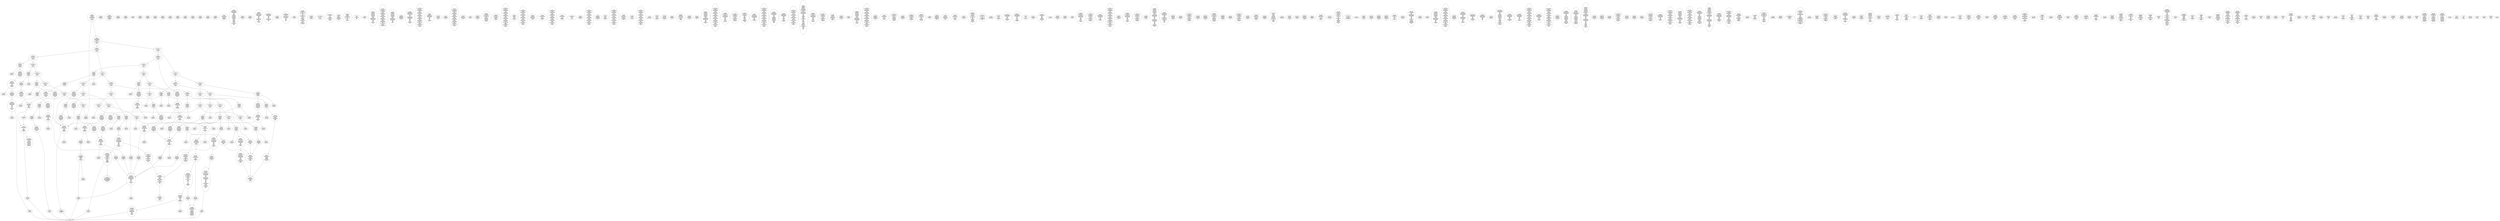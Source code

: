 /* Generated by GvGen v.1.0 (https://www.github.com/stricaud/gvgen) */

digraph G {
compound=true;
   node1 [label="[anywhere]"];
   node2 [label="# 0x0
PUSHX Data
PUSHX Data
MSTORE
PUSHX LogicData
CALLDATASIZE
LT
PUSHX Data
JUMPI
"];
   node3 [label="# 0xd
PUSHX Data
CALLDATALOAD
PUSHX BitData
SHR
PUSHX LogicData
GT
PUSHX Data
JUMPI
"];
   node4 [label="# 0x1e
PUSHX LogicData
GT
PUSHX Data
JUMPI
"];
   node5 [label="# 0x29
PUSHX LogicData
GT
PUSHX Data
JUMPI
"];
   node6 [label="# 0x34
PUSHX LogicData
EQ
PUSHX Data
JUMPI
"];
   node7 [label="# 0x3f
PUSHX LogicData
EQ
PUSHX Data
JUMPI
"];
   node8 [label="# 0x4a
PUSHX LogicData
EQ
PUSHX Data
JUMPI
"];
   node9 [label="# 0x55
PUSHX LogicData
EQ
PUSHX Data
JUMPI
"];
   node10 [label="# 0x60
PUSHX Data
REVERT
"];
   node11 [label="# 0x64
JUMPDEST
PUSHX LogicData
EQ
PUSHX Data
JUMPI
"];
   node12 [label="# 0x70
PUSHX LogicData
EQ
PUSHX Data
JUMPI
"];
   node13 [label="# 0x7b
PUSHX LogicData
EQ
PUSHX Data
JUMPI
"];
   node14 [label="# 0x86
PUSHX Data
REVERT
"];
   node15 [label="# 0x8a
JUMPDEST
PUSHX LogicData
GT
PUSHX Data
JUMPI
"];
   node16 [label="# 0x96
PUSHX LogicData
EQ
PUSHX Data
JUMPI
"];
   node17 [label="# 0xa1
PUSHX LogicData
EQ
PUSHX Data
JUMPI
"];
   node18 [label="# 0xac
PUSHX LogicData
EQ
PUSHX Data
JUMPI
"];
   node19 [label="# 0xb7
PUSHX LogicData
EQ
PUSHX Data
JUMPI
"];
   node20 [label="# 0xc2
PUSHX Data
REVERT
"];
   node21 [label="# 0xc6
JUMPDEST
PUSHX LogicData
EQ
PUSHX Data
JUMPI
"];
   node22 [label="# 0xd2
PUSHX LogicData
EQ
PUSHX Data
JUMPI
"];
   node23 [label="# 0xdd
PUSHX LogicData
EQ
PUSHX Data
JUMPI
"];
   node24 [label="# 0xe8
PUSHX Data
REVERT
"];
   node25 [label="# 0xec
JUMPDEST
PUSHX LogicData
GT
PUSHX Data
JUMPI
"];
   node26 [label="# 0xf8
PUSHX LogicData
GT
PUSHX Data
JUMPI
"];
   node27 [label="# 0x103
PUSHX LogicData
EQ
PUSHX Data
JUMPI
"];
   node28 [label="# 0x10e
PUSHX LogicData
EQ
PUSHX Data
JUMPI
"];
   node29 [label="# 0x119
PUSHX LogicData
EQ
PUSHX Data
JUMPI
"];
   node30 [label="# 0x124
PUSHX LogicData
EQ
PUSHX Data
JUMPI
"];
   node31 [label="# 0x12f
PUSHX Data
REVERT
"];
   node32 [label="# 0x133
JUMPDEST
PUSHX LogicData
EQ
PUSHX Data
JUMPI
"];
   node33 [label="# 0x13f
PUSHX LogicData
EQ
PUSHX Data
JUMPI
"];
   node34 [label="# 0x14a
PUSHX LogicData
EQ
PUSHX Data
JUMPI
"];
   node35 [label="# 0x155
PUSHX Data
REVERT
"];
   node36 [label="# 0x159
JUMPDEST
PUSHX LogicData
EQ
PUSHX Data
JUMPI
"];
   node37 [label="# 0x165
PUSHX LogicData
EQ
PUSHX Data
JUMPI
"];
   node38 [label="# 0x170
PUSHX LogicData
EQ
PUSHX Data
JUMPI
"];
   node39 [label="# 0x17b
PUSHX LogicData
EQ
PUSHX Data
JUMPI
"];
   node40 [label="# 0x186
PUSHX LogicData
EQ
PUSHX Data
JUMPI
"];
   node41 [label="# 0x191
PUSHX LogicData
EQ
PUSHX Data
JUMPI
"];
   node42 [label="# 0x19c
JUMPDEST
PUSHX Data
REVERT
"];
   node43 [label="# 0x1a1
JUMPDEST
CALLVALUE
ISZERO
PUSHX Data
JUMPI
"];
   node44 [label="# 0x1a9
PUSHX Data
REVERT
"];
   node45 [label="# 0x1ad
JUMPDEST
PUSHX Data
PUSHX Data
CALLDATASIZE
PUSHX Data
PUSHX Data
JUMP
"];
   node46 [label="# 0x1bc
JUMPDEST
PUSHX Data
JUMP
"];
   node47 [label="# 0x1c1
JUMPDEST
PUSHX MemData
MLOAD
ISZERO
ISZERO
MSTORE
PUSHX ArithData
ADD
"];
   node48 [label="# 0x1cd
JUMPDEST
PUSHX MemData
MLOAD
SUB
RETURN
"];
   node49 [label="# 0x1d6
JUMPDEST
CALLVALUE
ISZERO
PUSHX Data
JUMPI
"];
   node50 [label="# 0x1de
PUSHX Data
REVERT
"];
   node51 [label="# 0x1e2
JUMPDEST
PUSHX Data
PUSHX Data
JUMP
"];
   node52 [label="# 0x1eb
JUMPDEST
PUSHX MemData
MLOAD
PUSHX Data
PUSHX Data
JUMP
"];
   node53 [label="# 0x1f8
JUMPDEST
CALLVALUE
ISZERO
PUSHX Data
JUMPI
"];
   node54 [label="# 0x200
PUSHX Data
REVERT
"];
   node55 [label="# 0x204
JUMPDEST
PUSHX Data
PUSHX Data
CALLDATASIZE
PUSHX Data
PUSHX Data
JUMP
"];
   node56 [label="# 0x213
JUMPDEST
PUSHX Data
JUMP
"];
   node57 [label="# 0x218
JUMPDEST
PUSHX MemData
MLOAD
PUSHX ArithData
PUSHX BitData
PUSHX BitData
SHL
SUB
AND
MSTORE
PUSHX ArithData
ADD
PUSHX Data
JUMP
"];
   node58 [label="# 0x230
JUMPDEST
CALLVALUE
ISZERO
PUSHX Data
JUMPI
"];
   node59 [label="# 0x238
PUSHX Data
REVERT
"];
   node60 [label="# 0x23c
JUMPDEST
PUSHX Data
PUSHX Data
CALLDATASIZE
PUSHX Data
PUSHX Data
JUMP
"];
   node61 [label="# 0x24b
JUMPDEST
PUSHX Data
JUMP
"];
   node62 [label="# 0x250
JUMPDEST
STOP
"];
   node63 [label="# 0x252
JUMPDEST
CALLVALUE
ISZERO
PUSHX Data
JUMPI
"];
   node64 [label="# 0x25a
PUSHX Data
REVERT
"];
   node65 [label="# 0x25e
JUMPDEST
PUSHX Data
PUSHX Data
JUMP
"];
   node66 [label="# 0x267
JUMPDEST
PUSHX MemData
MLOAD
MSTORE
PUSHX ArithData
ADD
PUSHX Data
JUMP
"];
   node67 [label="# 0x275
JUMPDEST
CALLVALUE
ISZERO
PUSHX Data
JUMPI
"];
   node68 [label="# 0x27d
PUSHX Data
REVERT
"];
   node69 [label="# 0x281
JUMPDEST
PUSHX Data
PUSHX Data
CALLDATASIZE
PUSHX Data
PUSHX Data
JUMP
"];
   node70 [label="# 0x290
JUMPDEST
PUSHX Data
JUMP
"];
   node71 [label="# 0x295
JUMPDEST
CALLVALUE
ISZERO
PUSHX Data
JUMPI
"];
   node72 [label="# 0x29d
PUSHX Data
REVERT
"];
   node73 [label="# 0x2a1
JUMPDEST
PUSHX Data
PUSHX StorData
SLOAD
JUMP
"];
   node74 [label="# 0x2ab
JUMPDEST
CALLVALUE
ISZERO
PUSHX Data
JUMPI
"];
   node75 [label="# 0x2b3
PUSHX Data
REVERT
"];
   node76 [label="# 0x2b7
JUMPDEST
PUSHX Data
PUSHX Data
JUMP
"];
   node77 [label="# 0x2c0
JUMPDEST
CALLVALUE
ISZERO
PUSHX Data
JUMPI
"];
   node78 [label="# 0x2c8
PUSHX Data
REVERT
"];
   node79 [label="# 0x2cc
JUMPDEST
PUSHX Data
PUSHX Data
CALLDATASIZE
PUSHX Data
PUSHX Data
JUMP
"];
   node80 [label="# 0x2db
JUMPDEST
PUSHX Data
JUMP
"];
   node81 [label="# 0x2e0
JUMPDEST
PUSHX Data
PUSHX Data
CALLDATASIZE
PUSHX Data
PUSHX Data
JUMP
"];
   node82 [label="# 0x2ee
JUMPDEST
PUSHX Data
JUMP
"];
   node83 [label="# 0x2f3
JUMPDEST
CALLVALUE
ISZERO
PUSHX Data
JUMPI
"];
   node84 [label="# 0x2fb
PUSHX Data
REVERT
"];
   node85 [label="# 0x2ff
JUMPDEST
PUSHX Data
PUSHX Data
CALLDATASIZE
PUSHX Data
PUSHX Data
JUMP
"];
   node86 [label="# 0x30e
JUMPDEST
PUSHX Data
JUMP
"];
   node87 [label="# 0x313
JUMPDEST
PUSHX Data
PUSHX Data
CALLDATASIZE
PUSHX Data
PUSHX Data
JUMP
"];
   node88 [label="# 0x321
JUMPDEST
PUSHX Data
JUMP
"];
   node89 [label="# 0x326
JUMPDEST
CALLVALUE
ISZERO
PUSHX Data
JUMPI
"];
   node90 [label="# 0x32e
PUSHX Data
REVERT
"];
   node91 [label="# 0x332
JUMPDEST
PUSHX Data
PUSHX StorData
SLOAD
JUMP
"];
   node92 [label="# 0x33c
JUMPDEST
CALLVALUE
ISZERO
PUSHX Data
JUMPI
"];
   node93 [label="# 0x344
PUSHX Data
REVERT
"];
   node94 [label="# 0x348
JUMPDEST
PUSHX Data
PUSHX Data
CALLDATASIZE
PUSHX Data
PUSHX Data
JUMP
"];
   node95 [label="# 0x357
JUMPDEST
PUSHX Data
JUMP
"];
   node96 [label="# 0x35c
JUMPDEST
CALLVALUE
ISZERO
PUSHX Data
JUMPI
"];
   node97 [label="# 0x364
PUSHX Data
REVERT
"];
   node98 [label="# 0x368
JUMPDEST
PUSHX Data
PUSHX Data
JUMP
"];
   node99 [label="# 0x371
JUMPDEST
CALLVALUE
ISZERO
PUSHX Data
JUMPI
"];
   node100 [label="# 0x379
PUSHX Data
REVERT
"];
   node101 [label="# 0x37d
JUMPDEST
PUSHX StorData
SLOAD
PUSHX ArithData
PUSHX BitData
PUSHX BitData
SHL
SUB
AND
PUSHX Data
JUMP
"];
   node102 [label="# 0x38f
JUMPDEST
CALLVALUE
ISZERO
PUSHX Data
JUMPI
"];
   node103 [label="# 0x397
PUSHX Data
REVERT
"];
   node104 [label="# 0x39b
JUMPDEST
PUSHX Data
PUSHX Data
JUMP
"];
   node105 [label="# 0x3a4
JUMPDEST
CALLVALUE
ISZERO
PUSHX Data
JUMPI
"];
   node106 [label="# 0x3ac
PUSHX Data
REVERT
"];
   node107 [label="# 0x3b0
JUMPDEST
PUSHX Data
PUSHX Data
CALLDATASIZE
PUSHX Data
PUSHX Data
JUMP
"];
   node108 [label="# 0x3bf
JUMPDEST
PUSHX Data
JUMP
"];
   node109 [label="# 0x3c4
JUMPDEST
PUSHX Data
PUSHX Data
CALLDATASIZE
PUSHX Data
PUSHX Data
JUMP
"];
   node110 [label="# 0x3d2
JUMPDEST
PUSHX Data
JUMP
"];
   node111 [label="# 0x3d7
JUMPDEST
CALLVALUE
ISZERO
PUSHX Data
JUMPI
"];
   node112 [label="# 0x3df
PUSHX Data
REVERT
"];
   node113 [label="# 0x3e3
JUMPDEST
PUSHX Data
PUSHX Data
CALLDATASIZE
PUSHX Data
PUSHX Data
JUMP
"];
   node114 [label="# 0x3f2
JUMPDEST
PUSHX Data
JUMP
"];
   node115 [label="# 0x3f7
JUMPDEST
CALLVALUE
ISZERO
PUSHX Data
JUMPI
"];
   node116 [label="# 0x3ff
PUSHX Data
REVERT
"];
   node117 [label="# 0x403
JUMPDEST
PUSHX Data
PUSHX Data
CALLDATASIZE
PUSHX Data
PUSHX Data
JUMP
"];
   node118 [label="# 0x412
JUMPDEST
PUSHX Data
JUMP
"];
   node119 [label="# 0x417
JUMPDEST
CALLVALUE
ISZERO
PUSHX Data
JUMPI
"];
   node120 [label="# 0x41f
PUSHX Data
REVERT
"];
   node121 [label="# 0x423
JUMPDEST
PUSHX StorData
SLOAD
PUSHX Data
PUSHX BitData
AND
JUMP
"];
   node122 [label="# 0x431
JUMPDEST
CALLVALUE
ISZERO
PUSHX Data
JUMPI
"];
   node123 [label="# 0x439
PUSHX Data
REVERT
"];
   node124 [label="# 0x43d
JUMPDEST
PUSHX Data
PUSHX Data
CALLDATASIZE
PUSHX Data
PUSHX Data
JUMP
"];
   node125 [label="# 0x44c
JUMPDEST
PUSHX Data
JUMP
"];
   node126 [label="# 0x451
JUMPDEST
PUSHX MemData
MLOAD
PUSHX Data
PUSHX Data
JUMP
"];
   node127 [label="# 0x45e
JUMPDEST
CALLVALUE
ISZERO
PUSHX Data
JUMPI
"];
   node128 [label="# 0x466
PUSHX Data
REVERT
"];
   node129 [label="# 0x46a
JUMPDEST
PUSHX Data
PUSHX Data
CALLDATASIZE
PUSHX Data
PUSHX Data
JUMP
"];
   node130 [label="# 0x479
JUMPDEST
PUSHX ArithData
PUSHX BitData
PUSHX BitData
SHL
SUB
AND
PUSHX Data
MSTORE
PUSHX Data
PUSHX Data
MSTORE
PUSHX Data
SHA3
AND
MSTORE
MSTORE
SHA3
SLOAD
PUSHX BitData
AND
JUMP
"];
   node131 [label="# 0x4a7
JUMPDEST
CALLVALUE
ISZERO
PUSHX Data
JUMPI
"];
   node132 [label="# 0x4af
PUSHX Data
REVERT
"];
   node133 [label="# 0x4b3
JUMPDEST
PUSHX Data
PUSHX Data
CALLDATASIZE
PUSHX Data
PUSHX Data
JUMP
"];
   node134 [label="# 0x4c2
JUMPDEST
PUSHX Data
JUMP
"];
   node135 [label="# 0x4c7
JUMPDEST
PUSHX Data
PUSHX Data
CALLDATASIZE
PUSHX Data
PUSHX Data
JUMP
"];
   node136 [label="# 0x4d5
JUMPDEST
PUSHX Data
JUMP
"];
   node137 [label="# 0x4da
JUMPDEST
CALLVALUE
ISZERO
PUSHX Data
JUMPI
"];
   node138 [label="# 0x4e2
PUSHX Data
REVERT
"];
   node139 [label="# 0x4e6
JUMPDEST
PUSHX Data
PUSHX Data
JUMP
"];
   node140 [label="# 0x4f0
JUMPDEST
PUSHX Data
PUSHX ArithData
PUSHX BitData
PUSHX BitData
SHL
SUB
NOT
AND
PUSHX BitData
PUSHX BitData
SHL
EQ
PUSHX Data
JUMPI
"];
   node141 [label="# 0x50c
PUSHX ArithData
PUSHX BitData
PUSHX BitData
SHL
SUB
NOT
AND
PUSHX BitData
PUSHX BitData
SHL
EQ
"];
   node142 [label="# 0x521
JUMPDEST
PUSHX Data
JUMPI
"];
   node143 [label="# 0x527
PUSHX BitData
PUSHX BitData
SHL
PUSHX ArithData
PUSHX BitData
PUSHX BitData
SHL
SUB
NOT
AND
EQ
"];
   node144 [label="# 0x53c
JUMPDEST
JUMP
"];
   node145 [label="# 0x542
JUMPDEST
PUSHX Data
PUSHX StorData
SLOAD
PUSHX Data
PUSHX Data
JUMP
"];
   node146 [label="# 0x551
JUMPDEST
PUSHX ArithData
ADD
PUSHX ArithData
DIV
MUL
PUSHX ArithData
ADD
PUSHX MemData
MLOAD
ADD
PUSHX Data
MSTORE
MSTORE
PUSHX ArithData
ADD
SLOAD
PUSHX Data
PUSHX Data
JUMP
"];
   node147 [label="# 0x57d
JUMPDEST
ISZERO
PUSHX Data
JUMPI
"];
   node148 [label="# 0x584
PUSHX LogicData
LT
PUSHX Data
JUMPI
"];
   node149 [label="# 0x58c
PUSHX ArithData
SLOAD
DIV
MUL
MSTORE
PUSHX ArithData
ADD
PUSHX Data
JUMP
"];
   node150 [label="# 0x59f
JUMPDEST
ADD
PUSHX Data
MSTORE
PUSHX Data
PUSHX Data
SHA3
"];
   node151 [label="# 0x5ad
JUMPDEST
SLOAD
MSTORE
PUSHX ArithData
ADD
PUSHX ArithData
ADD
GT
PUSHX Data
JUMPI
"];
   node152 [label="# 0x5c1
SUB
PUSHX BitData
AND
ADD
"];
   node153 [label="# 0x5ca
JUMPDEST
JUMP
"];
   node154 [label="# 0x5d4
JUMPDEST
PUSHX Data
MSTORE
PUSHX Data
PUSHX Data
MSTORE
PUSHX Data
SHA3
SLOAD
PUSHX ArithData
PUSHX BitData
PUSHX BitData
SHL
SUB
AND
PUSHX Data
JUMPI
"];
   node155 [label="# 0x5f1
PUSHX MemData
MLOAD
PUSHX BitData
PUSHX BitData
SHL
MSTORE
PUSHX Data
PUSHX ArithData
ADD
MSTORE
PUSHX Data
PUSHX ArithData
ADD
MSTORE
PUSHX Data
PUSHX ArithData
ADD
MSTORE
PUSHX BitData
PUSHX BitData
SHL
PUSHX ArithData
ADD
MSTORE
PUSHX ArithData
ADD
"];
   node156 [label="# 0x649
JUMPDEST
PUSHX MemData
MLOAD
SUB
REVERT
"];
   node157 [label="# 0x652
JUMPDEST
PUSHX Data
MSTORE
PUSHX Data
PUSHX Data
MSTORE
PUSHX Data
SHA3
SLOAD
PUSHX ArithData
PUSHX BitData
PUSHX BitData
SHL
SUB
AND
JUMP
"];
   node158 [label="# 0x66e
JUMPDEST
PUSHX Data
PUSHX Data
PUSHX Data
JUMP
"];
   node159 [label="# 0x679
JUMPDEST
PUSHX ArithData
PUSHX BitData
PUSHX BitData
SHL
SUB
AND
PUSHX ArithData
PUSHX BitData
PUSHX BitData
SHL
SUB
AND
EQ
ISZERO
PUSHX Data
JUMPI
"];
   node160 [label="# 0x696
PUSHX MemData
MLOAD
PUSHX BitData
PUSHX BitData
SHL
MSTORE
PUSHX Data
PUSHX ArithData
ADD
MSTORE
PUSHX Data
PUSHX ArithData
ADD
MSTORE
PUSHX Data
PUSHX ArithData
ADD
MSTORE
PUSHX BitData
PUSHX BitData
SHL
PUSHX ArithData
ADD
MSTORE
PUSHX ArithData
ADD
PUSHX Data
JUMP
"];
   node161 [label="# 0x6e7
JUMPDEST
CALLER
PUSHX ArithData
PUSHX BitData
PUSHX BitData
SHL
SUB
AND
EQ
PUSHX Data
JUMPI
"];
   node162 [label="# 0x6f9
PUSHX Data
CALLER
PUSHX Data
JUMP
"];
   node163 [label="# 0x703
JUMPDEST
PUSHX Data
JUMPI
"];
   node164 [label="# 0x708
PUSHX MemData
MLOAD
PUSHX BitData
PUSHX BitData
SHL
MSTORE
PUSHX Data
PUSHX ArithData
ADD
MSTORE
PUSHX Data
PUSHX ArithData
ADD
MSTORE
PUSHX Data
PUSHX ArithData
ADD
MSTORE
PUSHX Data
PUSHX ArithData
ADD
MSTORE
PUSHX ArithData
ADD
PUSHX Data
JUMP
"];
   node165 [label="# 0x775
JUMPDEST
PUSHX Data
PUSHX Data
JUMP
"];
   node166 [label="# 0x77f
JUMPDEST
JUMP
"];
   node167 [label="# 0x784
JUMPDEST
PUSHX Data
PUSHX Data
PUSHX StorData
SLOAD
JUMP
"];
   node168 [label="# 0x78f
JUMPDEST
JUMP
"];
   node169 [label="# 0x794
JUMPDEST
PUSHX Data
PUSHX Data
JUMP
"];
   node170 [label="# 0x79f
JUMPDEST
PUSHX StorData
SLOAD
PUSHX ArithData
PUSHX BitData
PUSHX BitData
SHL
SUB
AND
CALLER
EQ
PUSHX Data
JUMPI
"];
   node171 [label="# 0x7b2
PUSHX MemData
MLOAD
PUSHX BitData
PUSHX BitData
SHL
MSTORE
PUSHX ArithData
ADD
PUSHX Data
PUSHX Data
JUMP
"];
   node172 [label="# 0x7c9
JUMPDEST
PUSHX MemData
MLOAD
SELFBALANCE
CALLER
ISZERO
PUSHX ArithData
MUL
PUSHX Data
CALL
ISZERO
ISZERO
PUSHX Data
JUMPI
"];
   node173 [label="# 0x7ef
RETURNDATASIZE
PUSHX Data
RETURNDATACOPY
RETURNDATASIZE
PUSHX Data
REVERT
"];
   node174 [label="# 0x7f8
JUMPDEST
JUMP
"];
   node175 [label="# 0x7fc
JUMPDEST
PUSHX Data
PUSHX MemData
MLOAD
PUSHX ArithData
ADD
PUSHX Data
MSTORE
PUSHX Data
MSTORE
PUSHX Data
JUMP
"];
   node176 [label="# 0x817
JUMPDEST
PUSHX StorData
SLOAD
PUSHX BitData
AND
PUSHX Data
JUMPI
"];
   node177 [label="# 0x822
PUSHX MemData
MLOAD
PUSHX BitData
PUSHX BitData
SHL
MSTORE
PUSHX Data
PUSHX ArithData
ADD
MSTORE
PUSHX Data
PUSHX ArithData
ADD
MSTORE
PUSHX Data
PUSHX ArithData
ADD
MSTORE
PUSHX BitData
PUSHX BitData
SHL
PUSHX ArithData
ADD
MSTORE
PUSHX ArithData
ADD
PUSHX Data
JUMP
"];
   node178 [label="# 0x87b
JUMPDEST
ORIGIN
CALLER
EQ
PUSHX Data
JUMPI
"];
   node179 [label="# 0x883
PUSHX MemData
MLOAD
PUSHX BitData
PUSHX BitData
SHL
MSTORE
PUSHX Data
PUSHX ArithData
ADD
MSTORE
PUSHX Data
PUSHX ArithData
ADD
MSTORE
PUSHX Data
PUSHX ArithData
ADD
MSTORE
PUSHX ArithData
ADD
PUSHX Data
JUMP
"];
   node180 [label="# 0x8ca
JUMPDEST
PUSHX Data
PUSHX Data
PUSHX StorData
SLOAD
JUMP
"];
   node181 [label="# 0x8d5
JUMPDEST
PUSHX LogicData
GT
ISZERO
PUSHX Data
JUMPI
"];
   node182 [label="# 0x8e2
PUSHX MemData
MLOAD
PUSHX BitData
PUSHX BitData
SHL
MSTORE
PUSHX Data
PUSHX ArithData
ADD
MSTORE
PUSHX Data
PUSHX ArithData
ADD
MSTORE
PUSHX Data
PUSHX ArithData
ADD
MSTORE
PUSHX ArithData
ADD
PUSHX Data
JUMP
"];
   node183 [label="# 0x929
JUMPDEST
PUSHX LogicData
GT
ISZERO
PUSHX Data
JUMPI
"];
   node184 [label="# 0x934
PUSHX StorData
SLOAD
GT
ISZERO
"];
   node185 [label="# 0x93b
JUMPDEST
PUSHX Data
JUMPI
"];
   node186 [label="# 0x940
PUSHX MemData
MLOAD
PUSHX BitData
PUSHX BitData
SHL
MSTORE
PUSHX Data
PUSHX ArithData
ADD
MSTORE
PUSHX Data
PUSHX ArithData
ADD
MSTORE
PUSHX Data
PUSHX ArithData
ADD
MSTORE
PUSHX ArithData
ADD
PUSHX Data
JUMP
"];
   node187 [label="# 0x987
JUMPDEST
PUSHX Data
PUSHX Data
PUSHX Data
JUMP
"];
   node188 [label="# 0x994
JUMPDEST
GT
ISZERO
PUSHX Data
JUMPI
"];
   node189 [label="# 0x99b
PUSHX MemData
MLOAD
PUSHX BitData
PUSHX BitData
SHL
MSTORE
PUSHX Data
PUSHX ArithData
ADD
MSTORE
PUSHX Data
PUSHX ArithData
ADD
MSTORE
PUSHX Data
PUSHX ArithData
ADD
MSTORE
PUSHX ArithData
ADD
PUSHX Data
JUMP
"];
   node190 [label="# 0x9e2
JUMPDEST
CALLVALUE
PUSHX StorData
SLOAD
PUSHX Data
PUSHX Data
JUMP
"];
   node191 [label="# 0x9f1
JUMPDEST
EQ
PUSHX Data
JUMPI
"];
   node192 [label="# 0x9f7
PUSHX MemData
MLOAD
PUSHX BitData
PUSHX BitData
SHL
MSTORE
PUSHX Data
PUSHX ArithData
ADD
MSTORE
PUSHX Data
PUSHX ArithData
ADD
MSTORE
PUSHX Data
PUSHX ArithData
ADD
MSTORE
PUSHX ArithData
ADD
PUSHX Data
JUMP
"];
   node193 [label="# 0xa3e
JUMPDEST
PUSHX Data
"];
   node194 [label="# 0xa41
JUMPDEST
LT
ISZERO
PUSHX Data
JUMPI
"];
   node195 [label="# 0xa4a
PUSHX Data
CALLER
PUSHX Data
PUSHX Data
JUMP
"];
   node196 [label="# 0xa57
JUMPDEST
PUSHX Data
JUMP
"];
   node197 [label="# 0xa5c
JUMPDEST
PUSHX Data
PUSHX StorData
SLOAD
PUSHX ArithData
ADD
SSTORE
JUMP
"];
   node198 [label="# 0xa6a
JUMPDEST
PUSHX Data
PUSHX Data
JUMP
"];
   node199 [label="# 0xa74
JUMPDEST
PUSHX Data
JUMP
"];
   node200 [label="# 0xa7c
JUMPDEST
PUSHX Data
MSTORE
PUSHX Data
PUSHX Data
MSTORE
PUSHX Data
SHA3
SLOAD
PUSHX ArithData
PUSHX BitData
PUSHX BitData
SHL
SUB
AND
PUSHX Data
JUMPI
"];
   node201 [label="# 0xa9a
PUSHX MemData
MLOAD
PUSHX BitData
PUSHX BitData
SHL
MSTORE
PUSHX Data
PUSHX ArithData
ADD
MSTORE
PUSHX Data
PUSHX ArithData
ADD
MSTORE
PUSHX Data
PUSHX ArithData
ADD
MSTORE
PUSHX BitData
PUSHX BitData
SHL
PUSHX ArithData
ADD
MSTORE
PUSHX ArithData
ADD
PUSHX Data
JUMP
"];
   node202 [label="# 0xaf3
JUMPDEST
PUSHX StorData
SLOAD
PUSHX ArithData
PUSHX BitData
PUSHX BitData
SHL
SUB
AND
CALLER
EQ
PUSHX Data
JUMPI
"];
   node203 [label="# 0xb06
PUSHX MemData
MLOAD
PUSHX BitData
PUSHX BitData
SHL
MSTORE
PUSHX ArithData
ADD
PUSHX Data
PUSHX Data
JUMP
"];
   node204 [label="# 0xb1d
JUMPDEST
PUSHX StorData
SLOAD
PUSHX BitData
NOT
AND
ISZERO
ISZERO
OR
SSTORE
PUSHX Data
SSTORE
JUMP
"];
   node205 [label="# 0xb34
JUMPDEST
PUSHX Data
PUSHX ArithData
PUSHX BitData
PUSHX BitData
SHL
SUB
AND
PUSHX Data
JUMPI
"];
   node206 [label="# 0xb45
PUSHX MemData
MLOAD
PUSHX BitData
PUSHX BitData
SHL
MSTORE
PUSHX Data
PUSHX ArithData
ADD
MSTORE
PUSHX Data
PUSHX ArithData
ADD
MSTORE
PUSHX Data
PUSHX ArithData
ADD
MSTORE
PUSHX BitData
PUSHX BitData
SHL
PUSHX ArithData
ADD
MSTORE
PUSHX ArithData
ADD
PUSHX Data
JUMP
"];
   node207 [label="# 0xb9f
JUMPDEST
PUSHX ArithData
PUSHX BitData
PUSHX BitData
SHL
SUB
AND
PUSHX Data
MSTORE
PUSHX Data
PUSHX Data
MSTORE
PUSHX Data
SHA3
SLOAD
JUMP
"];
   node208 [label="# 0xbbb
JUMPDEST
PUSHX StorData
SLOAD
PUSHX ArithData
PUSHX BitData
PUSHX BitData
SHL
SUB
AND
CALLER
EQ
PUSHX Data
JUMPI
"];
   node209 [label="# 0xbce
PUSHX MemData
MLOAD
PUSHX BitData
PUSHX BitData
SHL
MSTORE
PUSHX ArithData
ADD
PUSHX Data
PUSHX Data
JUMP
"];
   node210 [label="# 0xbe5
JUMPDEST
PUSHX Data
PUSHX Data
PUSHX Data
JUMP
"];
   node211 [label="# 0xbef
JUMPDEST
JUMP
"];
   node212 [label="# 0xbf1
JUMPDEST
PUSHX Data
PUSHX StorData
SLOAD
PUSHX Data
PUSHX Data
JUMP
"];
   node213 [label="# 0xc00
JUMPDEST
PUSHX ArithData
PUSHX BitData
PUSHX BitData
SHL
SUB
AND
CALLER
EQ
ISZERO
PUSHX Data
JUMPI
"];
   node214 [label="# 0xc12
PUSHX MemData
MLOAD
PUSHX BitData
PUSHX BitData
SHL
MSTORE
PUSHX Data
PUSHX ArithData
ADD
MSTORE
PUSHX Data
PUSHX ArithData
ADD
MSTORE
PUSHX Data
PUSHX ArithData
ADD
MSTORE
PUSHX ArithData
ADD
PUSHX Data
JUMP
"];
   node215 [label="# 0xc59
JUMPDEST
CALLER
PUSHX Data
MSTORE
PUSHX Data
PUSHX ArithData
MSTORE
PUSHX MemData
SHA3
PUSHX ArithData
PUSHX BitData
PUSHX BitData
SHL
SUB
AND
MSTORE
MSTORE
SHA3
SLOAD
PUSHX BitData
NOT
AND
ISZERO
ISZERO
OR
SSTORE
MLOAD
MSTORE
PUSHX Data
ADD
PUSHX MemData
MLOAD
SUB
LOGX
JUMP
"];
   node216 [label="# 0xcc5
JUMPDEST
PUSHX StorData
SLOAD
PUSHX ArithData
PUSHX BitData
PUSHX BitData
SHL
SUB
AND
CALLER
EQ
PUSHX Data
JUMPI
"];
   node217 [label="# 0xcd8
PUSHX MemData
MLOAD
PUSHX BitData
PUSHX BitData
SHL
MSTORE
PUSHX ArithData
ADD
PUSHX Data
PUSHX Data
JUMP
"];
   node218 [label="# 0xcef
JUMPDEST
MLOAD
PUSHX Data
PUSHX Data
PUSHX ArithData
ADD
PUSHX Data
JUMP
"];
   node219 [label="# 0xd02
JUMPDEST
PUSHX Data
PUSHX Data
JUMP
"];
   node220 [label="# 0xd0e
JUMPDEST
JUMP
"];
   node221 [label="# 0xd14
JUMPDEST
PUSHX Data
MSTORE
PUSHX Data
PUSHX Data
MSTORE
PUSHX Data
SHA3
SLOAD
PUSHX Data
PUSHX ArithData
PUSHX BitData
PUSHX BitData
SHL
SUB
AND
PUSHX Data
JUMPI
"];
   node222 [label="# 0xd34
PUSHX MemData
MLOAD
PUSHX BitData
PUSHX BitData
SHL
MSTORE
PUSHX Data
PUSHX ArithData
ADD
MSTORE
PUSHX Data
PUSHX ArithData
ADD
MSTORE
PUSHX Data
PUSHX ArithData
ADD
MSTORE
PUSHX BitData
PUSHX BitData
SHL
PUSHX ArithData
ADD
MSTORE
PUSHX ArithData
ADD
PUSHX Data
JUMP
"];
   node223 [label="# 0xd93
JUMPDEST
PUSHX Data
PUSHX Data
PUSHX Data
JUMP
"];
   node224 [label="# 0xd9d
JUMPDEST
PUSHX LogicData
MLOAD
GT
PUSHX Data
JUMPI
"];
   node225 [label="# 0xda9
PUSHX MemData
MLOAD
PUSHX ArithData
ADD
PUSHX Data
MSTORE
PUSHX Data
MSTORE
PUSHX Data
JUMP
"];
   node226 [label="# 0xdbd
JUMPDEST
PUSHX Data
PUSHX Data
JUMP
"];
   node227 [label="# 0xdc7
JUMPDEST
PUSHX MemData
MLOAD
PUSHX ArithData
ADD
PUSHX Data
PUSHX Data
JUMP
"];
   node228 [label="# 0xdd8
JUMPDEST
PUSHX MemData
MLOAD
PUSHX ArithData
SUB
SUB
MSTORE
PUSHX Data
MSTORE
"];
   node229 [label="# 0xde8
JUMPDEST
JUMP
"];
   node230 [label="# 0xdef
JUMPDEST
PUSHX Data
PUSHX Data
PUSHX Data
PUSHX Data
JUMP
"];
   node231 [label="# 0xdfc
JUMPDEST
PUSHX Data
PUSHX Data
PUSHX StorData
SLOAD
JUMP
"];
   node232 [label="# 0xe09
JUMPDEST
PUSHX Data
PUSHX LogicData
GT
ISZERO
PUSHX Data
JUMPI
"];
   node233 [label="# 0xe20
PUSHX Data
PUSHX Data
JUMP
"];
   node234 [label="# 0xe27
JUMPDEST
PUSHX MemData
MLOAD
MSTORE
PUSHX ArithData
MUL
PUSHX ArithData
ADD
ADD
PUSHX Data
MSTORE
ISZERO
PUSHX Data
JUMPI
"];
   node235 [label="# 0xe41
PUSHX ArithData
ADD
PUSHX ArithData
MUL
CALLDATASIZE
CALLDATACOPY
ADD
"];
   node236 [label="# 0xe50
JUMPDEST
PUSHX Data
"];
   node237 [label="# 0xe56
JUMPDEST
LT
ISZERO
PUSHX Data
JUMPI
"];
   node238 [label="# 0xe5f
PUSHX ArithData
PUSHX BitData
PUSHX BitData
SHL
SUB
AND
PUSHX Data
PUSHX Data
JUMP
"];
   node239 [label="# 0xe71
JUMPDEST
PUSHX ArithData
PUSHX BitData
PUSHX BitData
SHL
SUB
AND
EQ
ISZERO
PUSHX Data
JUMPI
"];
   node240 [label="# 0xe81
MLOAD
LT
PUSHX Data
JUMPI
"];
   node241 [label="# 0xe8c
PUSHX Data
PUSHX Data
JUMP
"];
   node242 [label="# 0xe93
JUMPDEST
PUSHX ArithData
MUL
ADD
ADD
MSTORE
PUSHX Data
PUSHX Data
JUMP
"];
   node243 [label="# 0xea8
JUMPDEST
"];
   node244 [label="# 0xeac
JUMPDEST
PUSHX Data
PUSHX Data
JUMP
"];
   node245 [label="# 0xeb6
JUMPDEST
PUSHX Data
JUMP
"];
   node246 [label="# 0xebe
JUMPDEST
JUMP
"];
   node247 [label="# 0xec8
JUMPDEST
PUSHX StorData
SLOAD
PUSHX ArithData
PUSHX BitData
PUSHX BitData
SHL
SUB
AND
CALLER
EQ
PUSHX Data
JUMPI
"];
   node248 [label="# 0xedb
PUSHX MemData
MLOAD
PUSHX BitData
PUSHX BitData
SHL
MSTORE
PUSHX ArithData
ADD
PUSHX Data
PUSHX Data
JUMP
"];
   node249 [label="# 0xef2
JUMPDEST
PUSHX ArithData
PUSHX BitData
PUSHX BitData
SHL
SUB
AND
PUSHX Data
JUMPI
"];
   node250 [label="# 0xf01
PUSHX MemData
MLOAD
PUSHX BitData
PUSHX BitData
SHL
MSTORE
PUSHX Data
PUSHX ArithData
ADD
MSTORE
PUSHX Data
PUSHX ArithData
ADD
MSTORE
PUSHX Data
PUSHX ArithData
ADD
MSTORE
PUSHX BitData
PUSHX BitData
SHL
PUSHX ArithData
ADD
MSTORE
PUSHX ArithData
ADD
PUSHX Data
JUMP
"];
   node251 [label="# 0xf57
JUMPDEST
PUSHX Data
PUSHX Data
JUMP
"];
   node252 [label="# 0xf60
JUMPDEST
JUMP
"];
   node253 [label="# 0xf63
JUMPDEST
PUSHX StorData
SLOAD
PUSHX ArithData
PUSHX BitData
PUSHX BitData
SHL
SUB
AND
CALLER
EQ
PUSHX Data
JUMPI
"];
   node254 [label="# 0xf76
PUSHX MemData
MLOAD
PUSHX BitData
PUSHX BitData
SHL
MSTORE
PUSHX ArithData
ADD
PUSHX Data
PUSHX Data
JUMP
"];
   node255 [label="# 0xf8d
JUMPDEST
PUSHX Data
SSTORE
JUMP
"];
   node256 [label="# 0xf92
JUMPDEST
PUSHX Data
MSTORE
PUSHX Data
PUSHX Data
MSTORE
PUSHX Data
SHA3
SLOAD
PUSHX ArithData
PUSHX BitData
PUSHX BitData
SHL
SUB
NOT
AND
PUSHX ArithData
PUSHX BitData
PUSHX BitData
SHL
SUB
AND
OR
SSTORE
PUSHX Data
PUSHX Data
JUMP
"];
   node257 [label="# 0xfc7
JUMPDEST
PUSHX ArithData
PUSHX BitData
PUSHX BitData
SHL
SUB
AND
PUSHX Data
PUSHX MemData
MLOAD
PUSHX MemData
MLOAD
SUB
LOGX
JUMP
"];
   node258 [label="# 0x1000
JUMPDEST
PUSHX Data
CALLER
PUSHX Data
JUMP
"];
   node259 [label="# 0x100a
JUMPDEST
PUSHX Data
JUMPI
"];
   node260 [label="# 0x100f
PUSHX MemData
MLOAD
PUSHX BitData
PUSHX BitData
SHL
MSTORE
PUSHX ArithData
ADD
PUSHX Data
PUSHX Data
JUMP
"];
   node261 [label="# 0x1026
JUMPDEST
PUSHX Data
PUSHX Data
JUMP
"];
   node262 [label="# 0x1031
JUMPDEST
PUSHX Data
PUSHX Data
PUSHX Data
JUMP
"];
   node263 [label="# 0x103d
JUMPDEST
PUSHX Data
PUSHX MemData
MLOAD
PUSHX ArithData
ADD
PUSHX Data
MSTORE
PUSHX Data
MSTORE
PUSHX Data
JUMP
"];
   node264 [label="# 0x1057
JUMPDEST
PUSHX StorData
SLOAD
PUSHX ArithData
PUSHX BitData
PUSHX BitData
SHL
SUB
AND
PUSHX ArithData
PUSHX BitData
PUSHX BitData
SHL
SUB
NOT
AND
OR
SSTORE
PUSHX MemData
MLOAD
AND
PUSHX Data
PUSHX Data
LOGX
JUMP
"];
   node265 [label="# 0x10a9
JUMPDEST
PUSHX Data
CALLER
PUSHX Data
JUMP
"];
   node266 [label="# 0x10b3
JUMPDEST
PUSHX Data
JUMPI
"];
   node267 [label="# 0x10b8
PUSHX MemData
MLOAD
PUSHX BitData
PUSHX BitData
SHL
MSTORE
PUSHX ArithData
ADD
PUSHX Data
PUSHX Data
JUMP
"];
   node268 [label="# 0x10cf
JUMPDEST
PUSHX Data
PUSHX Data
JUMP
"];
   node269 [label="# 0x10db
JUMPDEST
PUSHX Data
PUSHX StorData
SLOAD
PUSHX Data
PUSHX Data
JUMP
"];
   node270 [label="# 0x10ea
JUMPDEST
PUSHX Data
PUSHX Data
JUMPI
"];
   node271 [label="# 0x10f2
PUSHX Data
MLOAD
ADD
MSTORE
PUSHX Data
MSTORE
PUSHX BitData
PUSHX BitData
SHL
PUSHX ArithData
ADD
MSTORE
JUMP
"];
   node272 [label="# 0x110e
JUMPDEST
PUSHX Data
"];
   node273 [label="# 0x1112
JUMPDEST
ISZERO
PUSHX Data
JUMPI
"];
   node274 [label="# 0x1119
PUSHX Data
PUSHX Data
JUMP
"];
   node275 [label="# 0x1122
JUMPDEST
PUSHX Data
PUSHX Data
PUSHX Data
JUMP
"];
   node276 [label="# 0x1131
JUMPDEST
PUSHX Data
JUMP
"];
   node277 [label="# 0x1138
JUMPDEST
PUSHX Data
PUSHX LogicData
GT
ISZERO
PUSHX Data
JUMPI
"];
   node278 [label="# 0x114c
PUSHX Data
PUSHX Data
JUMP
"];
   node279 [label="# 0x1153
JUMPDEST
PUSHX MemData
MLOAD
MSTORE
PUSHX ArithData
ADD
PUSHX BitData
NOT
AND
PUSHX ArithData
ADD
ADD
PUSHX Data
MSTORE
ISZERO
PUSHX Data
JUMPI
"];
   node280 [label="# 0x1171
PUSHX ArithData
ADD
CALLDATASIZE
CALLDATACOPY
ADD
"];
   node281 [label="# 0x117d
JUMPDEST
"];
   node282 [label="# 0x1181
JUMPDEST
ISZERO
PUSHX Data
JUMPI
"];
   node283 [label="# 0x1188
PUSHX Data
PUSHX Data
PUSHX Data
JUMP
"];
   node284 [label="# 0x1192
JUMPDEST
PUSHX Data
PUSHX Data
PUSHX Data
JUMP
"];
   node285 [label="# 0x119f
JUMPDEST
PUSHX Data
PUSHX Data
PUSHX Data
JUMP
"];
   node286 [label="# 0x11aa
JUMPDEST
PUSHX BitData
SHL
MLOAD
LT
PUSHX Data
JUMPI
"];
   node287 [label="# 0x11b8
PUSHX Data
PUSHX Data
JUMP
"];
   node288 [label="# 0x11bf
JUMPDEST
PUSHX ArithData
ADD
ADD
PUSHX ArithData
PUSHX BitData
PUSHX BitData
SHL
SUB
NOT
AND
PUSHX BitData
BYTE
MSTORE8
PUSHX Data
PUSHX Data
PUSHX Data
JUMP
"];
   node289 [label="# 0x11e1
JUMPDEST
PUSHX Data
JUMP
"];
   node290 [label="# 0x11e8
JUMPDEST
JUMP
"];
   node291 [label="# 0x11f0
JUMPDEST
PUSHX Data
MSTORE
PUSHX Data
PUSHX Data
MSTORE
PUSHX Data
SHA3
SLOAD
PUSHX ArithData
PUSHX BitData
PUSHX BitData
SHL
SUB
AND
PUSHX Data
JUMPI
"];
   node292 [label="# 0x120d
PUSHX MemData
MLOAD
PUSHX BitData
PUSHX BitData
SHL
MSTORE
PUSHX Data
PUSHX ArithData
ADD
MSTORE
PUSHX Data
PUSHX ArithData
ADD
MSTORE
PUSHX Data
PUSHX ArithData
ADD
MSTORE
PUSHX BitData
PUSHX BitData
SHL
PUSHX ArithData
ADD
MSTORE
PUSHX ArithData
ADD
PUSHX Data
JUMP
"];
   node293 [label="# 0x1269
JUMPDEST
PUSHX Data
PUSHX Data
PUSHX Data
JUMP
"];
   node294 [label="# 0x1274
JUMPDEST
PUSHX ArithData
PUSHX BitData
PUSHX BitData
SHL
SUB
AND
PUSHX ArithData
PUSHX BitData
PUSHX BitData
SHL
SUB
AND
EQ
PUSHX Data
JUMPI
"];
   node295 [label="# 0x1291
PUSHX ArithData
PUSHX BitData
PUSHX BitData
SHL
SUB
AND
PUSHX Data
PUSHX Data
JUMP
"];
   node296 [label="# 0x12a4
JUMPDEST
PUSHX ArithData
PUSHX BitData
PUSHX BitData
SHL
SUB
AND
EQ
"];
   node297 [label="# 0x12af
JUMPDEST
PUSHX Data
JUMPI
"];
   node298 [label="# 0x12b5
PUSHX ArithData
PUSHX BitData
PUSHX BitData
SHL
SUB
AND
PUSHX Data
MSTORE
PUSHX Data
PUSHX Data
MSTORE
PUSHX Data
SHA3
AND
MSTORE
MSTORE
SHA3
SLOAD
PUSHX BitData
AND
PUSHX Data
JUMP
"];
   node299 [label="# 0x12e3
JUMPDEST
PUSHX ArithData
PUSHX BitData
PUSHX BitData
SHL
SUB
AND
PUSHX Data
PUSHX Data
JUMP
"];
   node300 [label="# 0x12f6
JUMPDEST
PUSHX ArithData
PUSHX BitData
PUSHX BitData
SHL
SUB
AND
EQ
PUSHX Data
JUMPI
"];
   node301 [label="# 0x1305
PUSHX MemData
MLOAD
PUSHX BitData
PUSHX BitData
SHL
MSTORE
PUSHX Data
PUSHX ArithData
ADD
MSTORE
PUSHX Data
PUSHX ArithData
ADD
MSTORE
PUSHX Data
PUSHX ArithData
ADD
MSTORE
PUSHX BitData
PUSHX BitData
SHL
PUSHX ArithData
ADD
MSTORE
PUSHX ArithData
ADD
PUSHX Data
JUMP
"];
   node302 [label="# 0x135e
JUMPDEST
PUSHX ArithData
PUSHX BitData
PUSHX BitData
SHL
SUB
AND
PUSHX Data
JUMPI
"];
   node303 [label="# 0x136d
PUSHX MemData
MLOAD
PUSHX BitData
PUSHX BitData
SHL
MSTORE
PUSHX Data
PUSHX ArithData
ADD
MSTORE
PUSHX ArithData
ADD
MSTORE
PUSHX Data
PUSHX ArithData
ADD
MSTORE
PUSHX BitData
PUSHX BitData
SHL
PUSHX ArithData
ADD
MSTORE
PUSHX ArithData
ADD
PUSHX Data
JUMP
"];
   node304 [label="# 0x13c0
JUMPDEST
PUSHX Data
PUSHX Data
PUSHX Data
JUMP
"];
   node305 [label="# 0x13cb
JUMPDEST
PUSHX ArithData
PUSHX BitData
PUSHX BitData
SHL
SUB
AND
PUSHX Data
MSTORE
PUSHX Data
PUSHX Data
MSTORE
PUSHX Data
SHA3
SLOAD
PUSHX Data
PUSHX Data
PUSHX Data
JUMP
"];
   node306 [label="# 0x13f4
JUMPDEST
SSTORE
PUSHX ArithData
PUSHX BitData
PUSHX BitData
SHL
SUB
AND
PUSHX Data
MSTORE
PUSHX Data
PUSHX Data
MSTORE
PUSHX Data
SHA3
SLOAD
PUSHX Data
PUSHX Data
PUSHX Data
JUMP
"];
   node307 [label="# 0x1422
JUMPDEST
SSTORE
PUSHX Data
MSTORE
PUSHX Data
PUSHX Data
MSTORE
PUSHX MemData
SHA3
SLOAD
PUSHX ArithData
PUSHX BitData
PUSHX BitData
SHL
SUB
NOT
AND
PUSHX ArithData
PUSHX BitData
PUSHX BitData
SHL
SUB
AND
OR
SSTORE
MLOAD
AND
PUSHX Data
LOGX
JUMP
"];
   node308 [label="# 0x1483
JUMPDEST
PUSHX Data
PUSHX Data
JUMP
"];
   node309 [label="# 0x148d
JUMPDEST
PUSHX Data
PUSHX Data
PUSHX Data
JUMP
"];
   node310 [label="# 0x149a
JUMPDEST
PUSHX Data
JUMPI
"];
   node311 [label="# 0x149f
PUSHX MemData
MLOAD
PUSHX BitData
PUSHX BitData
SHL
MSTORE
PUSHX ArithData
ADD
PUSHX Data
PUSHX Data
JUMP
"];
   node312 [label="# 0x14b6
JUMPDEST
PUSHX Data
PUSHX Data
JUMP
"];
   node313 [label="# 0x14c1
JUMPDEST
PUSHX Data
PUSHX Data
JUMP
"];
   node314 [label="# 0x14cd
JUMPDEST
PUSHX Data
JUMPI
"];
   node315 [label="# 0x14d2
PUSHX MemData
MLOAD
PUSHX BitData
PUSHX BitData
SHL
MSTORE
PUSHX ArithData
ADD
PUSHX Data
PUSHX Data
JUMP
"];
   node316 [label="# 0x14e9
JUMPDEST
PUSHX ArithData
PUSHX BitData
PUSHX BitData
SHL
SUB
AND
PUSHX Data
JUMPI
"];
   node317 [label="# 0x14f8
PUSHX MemData
MLOAD
PUSHX BitData
PUSHX BitData
SHL
MSTORE
PUSHX Data
PUSHX ArithData
ADD
MSTORE
PUSHX ArithData
ADD
MSTORE
PUSHX Data
PUSHX ArithData
ADD
MSTORE
PUSHX ArithData
ADD
PUSHX Data
JUMP
"];
   node318 [label="# 0x153f
JUMPDEST
PUSHX Data
MSTORE
PUSHX Data
PUSHX Data
MSTORE
PUSHX Data
SHA3
SLOAD
PUSHX ArithData
PUSHX BitData
PUSHX BitData
SHL
SUB
AND
ISZERO
PUSHX Data
JUMPI
"];
   node319 [label="# 0x155d
PUSHX MemData
MLOAD
PUSHX BitData
PUSHX BitData
SHL
MSTORE
PUSHX Data
PUSHX ArithData
ADD
MSTORE
PUSHX Data
PUSHX ArithData
ADD
MSTORE
PUSHX Data
PUSHX ArithData
ADD
MSTORE
PUSHX ArithData
ADD
PUSHX Data
JUMP
"];
   node320 [label="# 0x15a4
JUMPDEST
PUSHX ArithData
PUSHX BitData
PUSHX BitData
SHL
SUB
AND
PUSHX Data
MSTORE
PUSHX Data
PUSHX Data
MSTORE
PUSHX Data
SHA3
SLOAD
PUSHX Data
PUSHX Data
PUSHX Data
JUMP
"];
   node321 [label="# 0x15cd
JUMPDEST
SSTORE
PUSHX Data
MSTORE
PUSHX Data
PUSHX Data
MSTORE
PUSHX MemData
SHA3
SLOAD
PUSHX ArithData
PUSHX BitData
PUSHX BitData
SHL
SUB
NOT
AND
PUSHX ArithData
PUSHX BitData
PUSHX BitData
SHL
SUB
AND
OR
SSTORE
MLOAD
PUSHX Data
LOGX
JUMP
"];
   node322 [label="# 0x162b
JUMPDEST
PUSHX Data
PUSHX ArithData
PUSHX BitData
PUSHX BitData
SHL
SUB
AND
EXTCODESIZE
ISZERO
PUSHX Data
JUMPI
"];
   node323 [label="# 0x163e
PUSHX MemData
MLOAD
PUSHX BitData
PUSHX BitData
SHL
MSTORE
PUSHX ArithData
PUSHX BitData
PUSHX BitData
SHL
SUB
AND
PUSHX Data
PUSHX Data
CALLER
PUSHX ArithData
ADD
PUSHX Data
JUMP
"];
   node324 [label="# 0x166f
JUMPDEST
PUSHX Data
PUSHX MemData
MLOAD
SUB
PUSHX Data
EXTCODESIZE
ISZERO
ISZERO
PUSHX Data
JUMPI
"];
   node325 [label="# 0x1685
PUSHX Data
REVERT
"];
   node326 [label="# 0x1689
JUMPDEST
GAS
CALL
ISZERO
PUSHX Data
JUMPI
"];
   node327 [label="# 0x1697
PUSHX MemData
MLOAD
PUSHX ArithData
RETURNDATASIZE
ADD
PUSHX BitData
NOT
AND
ADD
MSTORE
PUSHX Data
ADD
PUSHX Data
JUMP
"];
   node328 [label="# 0x16b6
JUMPDEST
PUSHX Data
"];
   node329 [label="# 0x16b9
JUMPDEST
PUSHX Data
JUMPI
"];
   node330 [label="# 0x16be
RETURNDATASIZE
ISZERO
PUSHX Data
JUMPI
"];
   node331 [label="# 0x16c6
PUSHX MemData
MLOAD
PUSHX BitData
NOT
PUSHX ArithData
RETURNDATASIZE
ADD
AND
ADD
PUSHX Data
MSTORE
RETURNDATASIZE
MSTORE
RETURNDATASIZE
PUSHX Data
PUSHX ArithData
ADD
RETURNDATACOPY
PUSHX Data
JUMP
"];
   node332 [label="# 0x16e7
JUMPDEST
PUSHX Data
"];
   node333 [label="# 0x16ec
JUMPDEST
MLOAD
PUSHX Data
JUMPI
"];
   node334 [label="# 0x16f4
PUSHX MemData
MLOAD
PUSHX BitData
PUSHX BitData
SHL
MSTORE
PUSHX ArithData
ADD
PUSHX Data
PUSHX Data
JUMP
"];
   node335 [label="# 0x170b
JUMPDEST
MLOAD
PUSHX ArithData
ADD
REVERT
"];
   node336 [label="# 0x1713
JUMPDEST
PUSHX ArithData
PUSHX BitData
PUSHX BitData
SHL
SUB
NOT
AND
PUSHX BitData
PUSHX BitData
SHL
EQ
PUSHX Data
JUMP
"];
   node337 [label="# 0x172d
JUMPDEST
PUSHX Data
JUMP
"];
   node338 [label="# 0x1738
JUMPDEST
SLOAD
PUSHX Data
PUSHX Data
JUMP
"];
   node339 [label="# 0x1744
JUMPDEST
PUSHX Data
MSTORE
PUSHX Data
PUSHX Data
SHA3
PUSHX ArithData
ADD
PUSHX Data
DIV
ADD
PUSHX Data
JUMPI
"];
   node340 [label="# 0x175e
PUSHX Data
SSTORE
PUSHX Data
JUMP
"];
   node341 [label="# 0x1766
JUMPDEST
PUSHX LogicData
LT
PUSHX Data
JUMPI
"];
   node342 [label="# 0x176f
MLOAD
PUSHX BitData
NOT
AND
ADD
OR
SSTORE
PUSHX Data
JUMP
"];
   node343 [label="# 0x177f
JUMPDEST
ADD
PUSHX ArithData
ADD
SSTORE
ISZERO
PUSHX Data
JUMPI
"];
   node344 [label="# 0x178e
ADD
"];
   node345 [label="# 0x1791
JUMPDEST
GT
ISZERO
PUSHX Data
JUMPI
"];
   node346 [label="# 0x179a
MLOAD
SSTORE
PUSHX ArithData
ADD
PUSHX ArithData
ADD
PUSHX Data
JUMP
"];
   node347 [label="# 0x17ac
JUMPDEST
PUSHX Data
PUSHX Data
JUMP
"];
   node348 [label="# 0x17b8
JUMPDEST
JUMP
"];
   node349 [label="# 0x17bc
JUMPDEST
"];
   node350 [label="# 0x17bd
JUMPDEST
GT
ISZERO
PUSHX Data
JUMPI
"];
   node351 [label="# 0x17c6
PUSHX Data
SSTORE
PUSHX ArithData
ADD
PUSHX Data
JUMP
"];
   node352 [label="# 0x17d1
JUMPDEST
PUSHX Data
PUSHX LogicData
GT
ISZERO
PUSHX Data
JUMPI
"];
   node353 [label="# 0x17e5
PUSHX Data
PUSHX Data
JUMP
"];
   node354 [label="# 0x17ec
JUMPDEST
PUSHX MemData
MLOAD
PUSHX ArithData
ADD
PUSHX BitData
NOT
AND
PUSHX ArithData
ADD
AND
ADD
GT
LT
OR
ISZERO
PUSHX Data
JUMPI
"];
   node355 [label="# 0x180d
PUSHX Data
PUSHX Data
JUMP
"];
   node356 [label="# 0x1814
JUMPDEST
PUSHX Data
MSTORE
MSTORE
ADD
GT
ISZERO
PUSHX Data
JUMPI
"];
   node357 [label="# 0x1829
PUSHX Data
REVERT
"];
   node358 [label="# 0x182d
JUMPDEST
PUSHX ArithData
ADD
CALLDATACOPY
PUSHX Data
PUSHX ArithData
ADD
ADD
MSTORE
JUMP
"];
   node359 [label="# 0x1847
JUMPDEST
CALLDATALOAD
PUSHX ArithData
PUSHX BitData
PUSHX BitData
SHL
SUB
AND
EQ
PUSHX Data
JUMPI
"];
   node360 [label="# 0x185a
PUSHX Data
REVERT
"];
   node361 [label="# 0x185e
JUMPDEST
JUMP
"];
   node362 [label="# 0x1863
JUMPDEST
CALLDATALOAD
ISZERO
ISZERO
EQ
PUSHX Data
JUMPI
"];
   node363 [label="# 0x186f
PUSHX Data
REVERT
"];
   node364 [label="# 0x1873
JUMPDEST
PUSHX Data
PUSHX LogicData
SUB
SLT
ISZERO
PUSHX Data
JUMPI
"];
   node365 [label="# 0x1881
PUSHX Data
REVERT
"];
   node366 [label="# 0x1885
JUMPDEST
PUSHX Data
PUSHX Data
JUMP
"];
   node367 [label="# 0x188e
JUMPDEST
PUSHX Data
PUSHX LogicData
SUB
SLT
ISZERO
PUSHX Data
JUMPI
"];
   node368 [label="# 0x189d
PUSHX Data
REVERT
"];
   node369 [label="# 0x18a1
JUMPDEST
PUSHX Data
PUSHX Data
JUMP
"];
   node370 [label="# 0x18aa
JUMPDEST
PUSHX Data
PUSHX ArithData
ADD
PUSHX Data
JUMP
"];
   node371 [label="# 0x18b8
JUMPDEST
JUMP
"];
   node372 [label="# 0x18c1
JUMPDEST
PUSHX Data
PUSHX Data
PUSHX LogicData
SUB
SLT
ISZERO
PUSHX Data
JUMPI
"];
   node373 [label="# 0x18d2
PUSHX Data
REVERT
"];
   node374 [label="# 0x18d6
JUMPDEST
PUSHX Data
PUSHX Data
JUMP
"];
   node375 [label="# 0x18df
JUMPDEST
PUSHX Data
PUSHX ArithData
ADD
PUSHX Data
JUMP
"];
   node376 [label="# 0x18ed
JUMPDEST
PUSHX ArithData
ADD
CALLDATALOAD
JUMP
"];
   node377 [label="# 0x18fd
JUMPDEST
PUSHX Data
PUSHX Data
PUSHX LogicData
SUB
SLT
ISZERO
PUSHX Data
JUMPI
"];
   node378 [label="# 0x190f
PUSHX Data
REVERT
"];
   node379 [label="# 0x1913
JUMPDEST
PUSHX Data
PUSHX Data
JUMP
"];
   node380 [label="# 0x191c
JUMPDEST
PUSHX Data
PUSHX ArithData
ADD
PUSHX Data
JUMP
"];
   node381 [label="# 0x192a
JUMPDEST
PUSHX ArithData
ADD
CALLDATALOAD
PUSHX ArithData
ADD
CALLDATALOAD
PUSHX LogicData
GT
ISZERO
PUSHX Data
JUMPI
"];
   node382 [label="# 0x1949
PUSHX Data
REVERT
"];
   node383 [label="# 0x194d
JUMPDEST
ADD
PUSHX ArithData
ADD
SGT
PUSHX Data
JUMPI
"];
   node384 [label="# 0x195a
PUSHX Data
REVERT
"];
   node385 [label="# 0x195e
JUMPDEST
PUSHX Data
CALLDATALOAD
PUSHX ArithData
ADD
PUSHX Data
JUMP
"];
   node386 [label="# 0x196d
JUMPDEST
JUMP
"];
   node387 [label="# 0x1979
JUMPDEST
PUSHX Data
PUSHX LogicData
SUB
SLT
ISZERO
PUSHX Data
JUMPI
"];
   node388 [label="# 0x1988
PUSHX Data
REVERT
"];
   node389 [label="# 0x198c
JUMPDEST
PUSHX Data
PUSHX Data
JUMP
"];
   node390 [label="# 0x1995
JUMPDEST
PUSHX Data
PUSHX ArithData
ADD
PUSHX Data
JUMP
"];
   node391 [label="# 0x19a3
JUMPDEST
PUSHX Data
PUSHX LogicData
SUB
SLT
ISZERO
PUSHX Data
JUMPI
"];
   node392 [label="# 0x19b2
PUSHX Data
REVERT
"];
   node393 [label="# 0x19b6
JUMPDEST
PUSHX Data
PUSHX Data
JUMP
"];
   node394 [label="# 0x19bf
JUMPDEST
PUSHX ArithData
ADD
CALLDATALOAD
JUMP
"];
   node395 [label="# 0x19cd
JUMPDEST
PUSHX Data
PUSHX LogicData
SUB
SLT
ISZERO
PUSHX Data
JUMPI
"];
   node396 [label="# 0x19dc
PUSHX Data
REVERT
"];
   node397 [label="# 0x19e0
JUMPDEST
PUSHX Data
PUSHX Data
JUMP
"];
   node398 [label="# 0x19e9
JUMPDEST
PUSHX Data
PUSHX LogicData
SUB
SLT
ISZERO
PUSHX Data
JUMPI
"];
   node399 [label="# 0x19f7
PUSHX Data
REVERT
"];
   node400 [label="# 0x19fb
JUMPDEST
CALLDATALOAD
PUSHX Data
PUSHX Data
JUMP
"];
   node401 [label="# 0x1a06
JUMPDEST
PUSHX Data
PUSHX LogicData
SUB
SLT
ISZERO
PUSHX Data
JUMPI
"];
   node402 [label="# 0x1a14
PUSHX Data
REVERT
"];
   node403 [label="# 0x1a18
JUMPDEST
MLOAD
PUSHX Data
PUSHX Data
JUMP
"];
   node404 [label="# 0x1a23
JUMPDEST
PUSHX Data
PUSHX LogicData
SUB
SLT
ISZERO
PUSHX Data
JUMPI
"];
   node405 [label="# 0x1a31
PUSHX Data
REVERT
"];
   node406 [label="# 0x1a35
JUMPDEST
CALLDATALOAD
PUSHX LogicData
GT
ISZERO
PUSHX Data
JUMPI
"];
   node407 [label="# 0x1a48
PUSHX Data
REVERT
"];
   node408 [label="# 0x1a4c
JUMPDEST
ADD
PUSHX ArithData
ADD
SGT
PUSHX Data
JUMPI
"];
   node409 [label="# 0x1a59
PUSHX Data
REVERT
"];
   node410 [label="# 0x1a5d
JUMPDEST
PUSHX Data
CALLDATALOAD
PUSHX ArithData
ADD
PUSHX Data
JUMP
"];
   node411 [label="# 0x1a6c
JUMPDEST
PUSHX Data
PUSHX LogicData
SUB
SLT
ISZERO
PUSHX Data
JUMPI
"];
   node412 [label="# 0x1a7a
PUSHX Data
REVERT
"];
   node413 [label="# 0x1a7e
JUMPDEST
CALLDATALOAD
JUMP
"];
   node414 [label="# 0x1a85
JUMPDEST
PUSHX Data
MLOAD
MSTORE
PUSHX Data
PUSHX ArithData
ADD
PUSHX ArithData
ADD
PUSHX Data
JUMP
"];
   node415 [label="# 0x1a9d
JUMPDEST
PUSHX ArithData
ADD
PUSHX BitData
NOT
AND
ADD
PUSHX ArithData
ADD
JUMP
"];
   node416 [label="# 0x1ab1
JUMPDEST
PUSHX Data
MLOAD
PUSHX Data
PUSHX ArithData
ADD
PUSHX Data
JUMP
"];
   node417 [label="# 0x1ac3
JUMPDEST
MLOAD
ADD
PUSHX Data
PUSHX ArithData
ADD
PUSHX Data
JUMP
"];
   node418 [label="# 0x1ad7
JUMPDEST
ADD
JUMP
"];
   node419 [label="# 0x1ae0
JUMPDEST
PUSHX ArithData
PUSHX BitData
PUSHX BitData
SHL
SUB
AND
MSTORE
AND
PUSHX ArithData
ADD
MSTORE
PUSHX ArithData
ADD
MSTORE
PUSHX ArithData
PUSHX ArithData
ADD
MSTORE
PUSHX Data
PUSHX Data
ADD
PUSHX Data
JUMP
"];
   node420 [label="# 0x1b13
JUMPDEST
JUMP
"];
   node421 [label="# 0x1b1d
JUMPDEST
PUSHX ArithData
MSTORE
MLOAD
ADD
MSTORE
PUSHX Data
ADD
PUSHX ArithData
ADD
"];
   node422 [label="# 0x1b39
JUMPDEST
LT
ISZERO
PUSHX Data
JUMPI
"];
   node423 [label="# 0x1b42
MLOAD
MSTORE
ADD
ADD
PUSHX ArithData
ADD
PUSHX Data
JUMP
"];
   node424 [label="# 0x1b55
JUMPDEST
JUMP
"];
   node425 [label="# 0x1b61
JUMPDEST
PUSHX Data
MSTORE
PUSHX Data
PUSHX Data
PUSHX ArithData
ADD
PUSHX Data
JUMP
"];
   node426 [label="# 0x1b74
JUMPDEST
PUSHX ArithData
MSTORE
PUSHX Data
ADD
MSTORE
PUSHX Data
PUSHX ArithData
ADD
MSTORE
PUSHX BitData
PUSHX BitData
SHL
PUSHX ArithData
ADD
MSTORE
PUSHX ArithData
ADD
JUMP
"];
   node427 [label="# 0x1bc6
JUMPDEST
PUSHX ArithData
MSTORE
ADD
MSTORE
PUSHX Data
PUSHX ArithData
ADD
MSTORE
PUSHX ArithData
ADD
JUMP
"];
   node428 [label="# 0x1bfb
JUMPDEST
PUSHX ArithData
MSTORE
PUSHX Data
ADD
MSTORE
PUSHX Data
PUSHX ArithData
ADD
MSTORE
PUSHX BitData
PUSHX BitData
SHL
PUSHX ArithData
ADD
MSTORE
PUSHX ArithData
ADD
JUMP
"];
   node429 [label="# 0x1c4c
JUMPDEST
PUSHX Data
NOT
GT
ISZERO
PUSHX Data
JUMPI
"];
   node430 [label="# 0x1c58
PUSHX Data
PUSHX Data
JUMP
"];
   node431 [label="# 0x1c5f
JUMPDEST
ADD
JUMP
"];
   node432 [label="# 0x1c64
JUMPDEST
PUSHX Data
PUSHX Data
JUMPI
"];
   node433 [label="# 0x1c6c
PUSHX Data
PUSHX Data
JUMP
"];
   node434 [label="# 0x1c73
JUMPDEST
DIV
JUMP
"];
   node435 [label="# 0x1c78
JUMPDEST
PUSHX Data
PUSHX BitData
NOT
DIV
GT
ISZERO
ISZERO
AND
ISZERO
PUSHX Data
JUMPI
"];
   node436 [label="# 0x1c8b
PUSHX Data
PUSHX Data
JUMP
"];
   node437 [label="# 0x1c92
JUMPDEST
MUL
JUMP
"];
   node438 [label="# 0x1c97
JUMPDEST
PUSHX Data
LT
ISZERO
PUSHX Data
JUMPI
"];
   node439 [label="# 0x1ca2
PUSHX Data
PUSHX Data
JUMP
"];
   node440 [label="# 0x1ca9
JUMPDEST
SUB
JUMP
"];
   node441 [label="# 0x1cae
JUMPDEST
PUSHX Data
"];
   node442 [label="# 0x1cb1
JUMPDEST
LT
ISZERO
PUSHX Data
JUMPI
"];
   node443 [label="# 0x1cba
ADD
MLOAD
ADD
MSTORE
PUSHX ArithData
ADD
PUSHX Data
JUMP
"];
   node444 [label="# 0x1cc9
JUMPDEST
GT
ISZERO
PUSHX Data
JUMPI
"];
   node445 [label="# 0x1cd2
PUSHX Data
ADD
MSTORE
JUMP
"];
   node446 [label="# 0x1cda
JUMPDEST
PUSHX BitData
SHR
AND
PUSHX Data
JUMPI
"];
   node447 [label="# 0x1ce8
PUSHX BitData
AND
"];
   node448 [label="# 0x1cee
JUMPDEST
PUSHX LogicData
LT
EQ
ISZERO
PUSHX Data
JUMPI
"];
   node449 [label="# 0x1cfa
PUSHX BitData
PUSHX BitData
SHL
PUSHX Data
MSTORE
PUSHX Data
PUSHX Data
MSTORE
PUSHX Data
PUSHX Data
REVERT
"];
   node450 [label="# 0x1d0f
JUMPDEST
JUMP
"];
   node451 [label="# 0x1d15
JUMPDEST
PUSHX Data
PUSHX BitData
NOT
EQ
ISZERO
PUSHX Data
JUMPI
"];
   node452 [label="# 0x1d22
PUSHX Data
PUSHX Data
JUMP
"];
   node453 [label="# 0x1d29
JUMPDEST
PUSHX ArithData
ADD
JUMP
"];
   node454 [label="# 0x1d30
JUMPDEST
PUSHX Data
PUSHX Data
JUMPI
"];
   node455 [label="# 0x1d38
PUSHX Data
PUSHX Data
JUMP
"];
   node456 [label="# 0x1d3f
JUMPDEST
MOD
JUMP
"];
   node457 [label="# 0x1d44
JUMPDEST
PUSHX BitData
PUSHX BitData
SHL
PUSHX Data
MSTORE
PUSHX Data
PUSHX Data
MSTORE
PUSHX Data
PUSHX Data
REVERT
"];
   node458 [label="# 0x1d5a
JUMPDEST
PUSHX BitData
PUSHX BitData
SHL
PUSHX Data
MSTORE
PUSHX Data
PUSHX Data
MSTORE
PUSHX Data
PUSHX Data
REVERT
"];
   node459 [label="# 0x1d70
JUMPDEST
PUSHX BitData
PUSHX BitData
SHL
PUSHX Data
MSTORE
PUSHX Data
PUSHX Data
MSTORE
PUSHX Data
PUSHX Data
REVERT
"];
   node460 [label="# 0x1d86
JUMPDEST
PUSHX BitData
PUSHX BitData
SHL
PUSHX Data
MSTORE
PUSHX Data
PUSHX Data
MSTORE
PUSHX Data
PUSHX Data
REVERT
"];
   node461 [label="# 0x1d9c
JUMPDEST
PUSHX ArithData
PUSHX BitData
PUSHX BitData
SHL
SUB
NOT
AND
EQ
PUSHX Data
JUMPI
"];
   node462 [label="# 0x1dae
PUSHX Data
REVERT
"];
   node463 [label="# 0x1db2
INVALID
"];
   node464 [label="# 0x1db3
LOGX
PUSHX Data
INVALID
"];
   node465 [label="# 0x1dbb
SLT
SHA3
INVALID
"];
   node466 [label="# 0x1dbe
PUSHX Data
INVALID
"];
   node467 [label="# 0x1dda
AND
INVALID
"];
   node468 [label="# 0x1ddd
PUSHX Data
STOP
"];
   node469 [label="# 0x1de4
ADDMOD
SMOD
STOP
"];
   node470 [label="# 0x1de7
CALLER
"];
node2->node42;
node2->node3;
node3->node25;
node3->node4;
node4->node15;
node4->node5;
node5->node11;
node5->node6;
node6->node127;
node6->node7;
node7->node131;
node7->node8;
node8->node135;
node8->node9;
node9->node137;
node9->node10;
node11->node115;
node11->node12;
node12->node119;
node12->node13;
node13->node122;
node13->node14;
node15->node21;
node15->node16;
node16->node102;
node16->node17;
node17->node105;
node17->node18;
node18->node109;
node18->node19;
node19->node111;
node19->node20;
node21->node92;
node21->node22;
node22->node96;
node22->node23;
node23->node99;
node23->node24;
node25->node36;
node25->node26;
node26->node32;
node26->node27;
node27->node81;
node27->node28;
node28->node83;
node28->node29;
node29->node87;
node29->node30;
node30->node89;
node30->node31;
node32->node71;
node32->node33;
node33->node74;
node33->node34;
node34->node77;
node34->node35;
node36->node43;
node36->node37;
node37->node49;
node37->node38;
node38->node53;
node38->node39;
node39->node58;
node39->node40;
node40->node63;
node40->node41;
node41->node67;
node41->node42;
node43->node45;
node43->node44;
node45->node398;
node47->node48;
node49->node51;
node49->node50;
node51->node145;
node53->node55;
node53->node54;
node55->node411;
node57->node48;
node58->node60;
node58->node59;
node60->node391;
node63->node65;
node63->node64;
node65->node167;
node66->node48;
node67->node69;
node67->node68;
node69->node372;
node71->node73;
node71->node72;
node73->node66;
node74->node76;
node74->node75;
node76->node170;
node77->node79;
node77->node78;
node79->node372;
node81->node411;
node83->node85;
node83->node84;
node85->node411;
node87->node395;
node89->node91;
node89->node90;
node91->node66;
node92->node94;
node92->node93;
node94->node364;
node96->node98;
node96->node97;
node98->node208;
node99->node101;
node99->node100;
node101->node57;
node102->node104;
node102->node103;
node104->node212;
node105->node107;
node105->node106;
node107->node387;
node109->node404;
node111->node113;
node111->node112;
node113->node377;
node115->node117;
node115->node116;
node117->node411;
node119->node121;
node119->node120;
node121->node47;
node122->node124;
node122->node123;
node124->node364;
node127->node129;
node127->node128;
node129->node367;
node131->node133;
node131->node132;
node133->node364;
node135->node411;
node137->node139;
node137->node138;
node139->node66;
node145->node446;
node167->node168;
node168->node1;
node170->node172;
node170->node171;
node171->node427;
node172->node174;
node172->node173;
node174->node1;
node208->node210;
node208->node209;
node209->node427;
node210->node264;
node211->node1;
node212->node446;
node252->node1;
node264->node211;
node352->node354;
node352->node353;
node353->node460;
node354->node356;
node354->node355;
node355->node460;
node356->node358;
node356->node357;
node358->node1;
node359->node361;
node359->node360;
node361->node1;
node362->node361;
node362->node363;
node364->node366;
node364->node365;
node366->node359;
node367->node369;
node367->node368;
node369->node359;
node372->node374;
node372->node373;
node374->node359;
node377->node379;
node377->node378;
node379->node359;
node387->node389;
node387->node388;
node389->node359;
node391->node393;
node391->node392;
node393->node359;
node395->node397;
node395->node396;
node397->node362;
node398->node400;
node398->node399;
node400->node461;
node404->node406;
node404->node405;
node406->node408;
node406->node407;
node408->node410;
node408->node409;
node410->node352;
node411->node413;
node411->node412;
node413->node1;
node427->node156;
node446->node448;
node446->node447;
node447->node448;
node448->node450;
node448->node449;
node450->node1;
node461->node252;
node461->node462;
}
